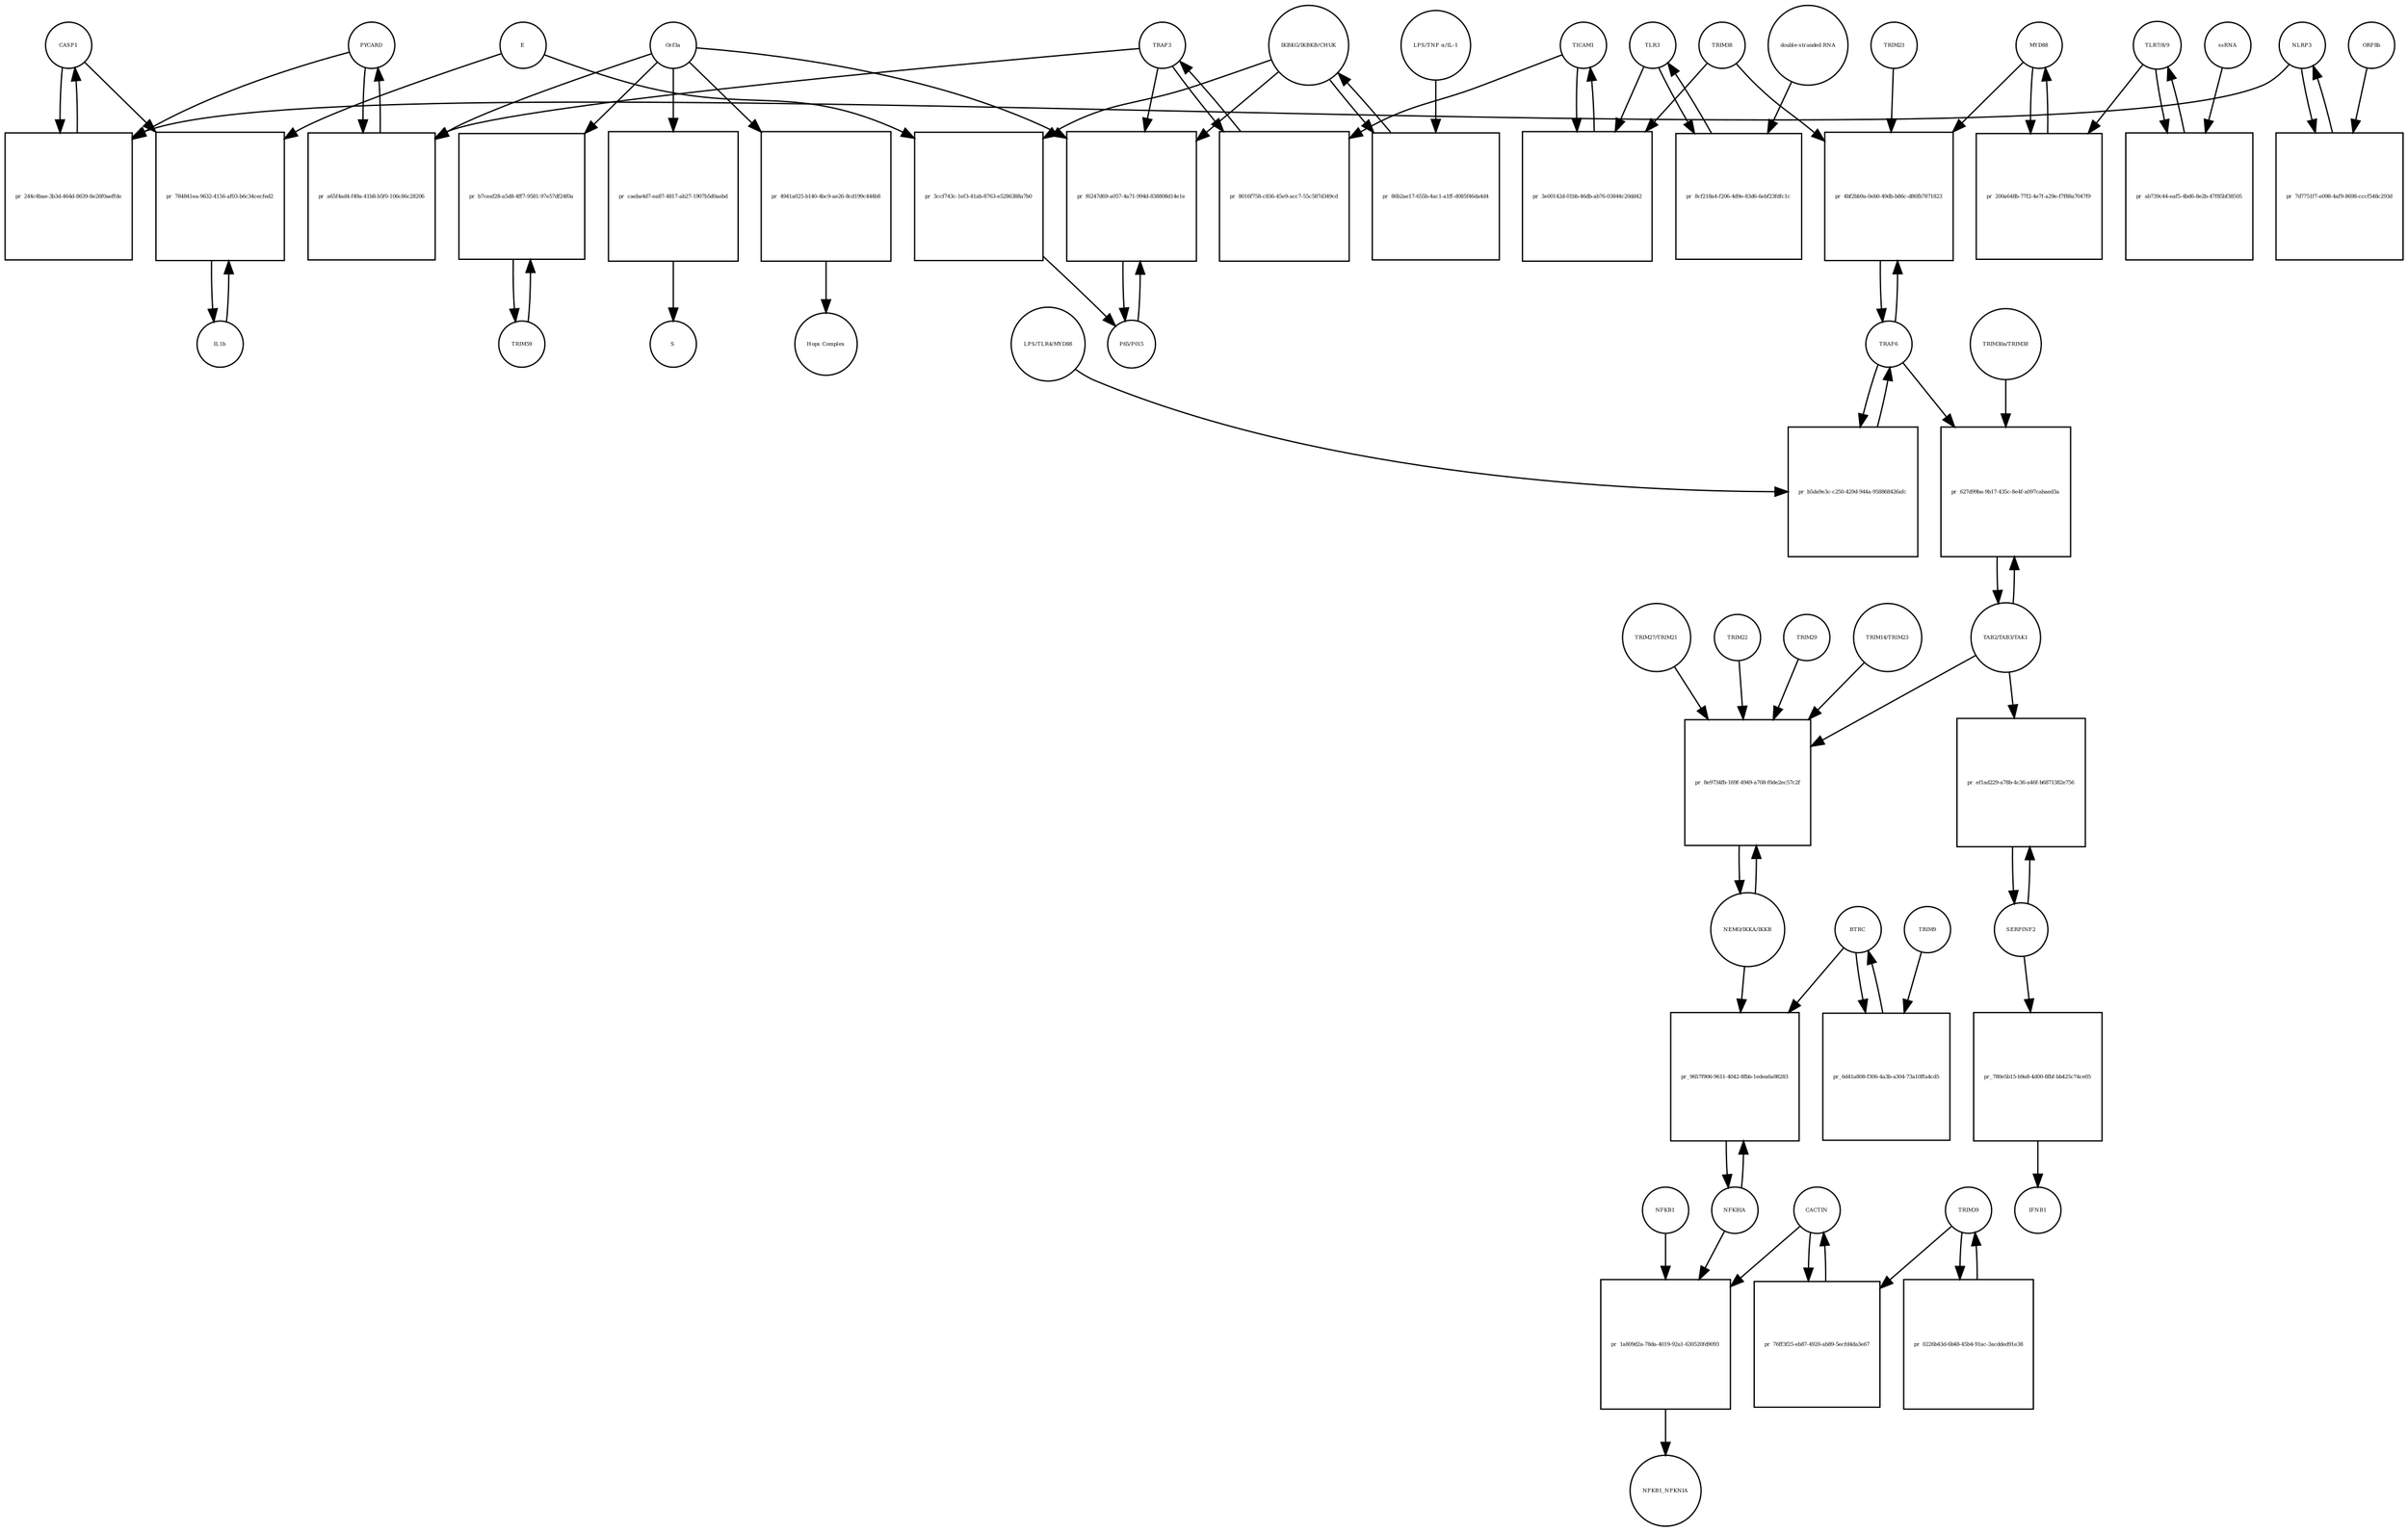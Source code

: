 strict digraph  {
CASP1 [annotation=urn_miriam_hgnc_1499, bipartite=0, cls=macromolecule, fontsize=4, label=CASP1, shape=circle];
"pr_244c4bae-3b3d-464d-8639-8e26f0aeffde" [annotation="", bipartite=1, cls=process, fontsize=4, label="pr_244c4bae-3b3d-464d-8639-8e26f0aeffde", shape=square];
PYCARD [annotation="", bipartite=0, cls="macromolecule multimer", fontsize=4, label=PYCARD, shape=circle];
NLRP3 [annotation="", bipartite=0, cls="macromolecule multimer", fontsize=4, label=NLRP3, shape=circle];
TRAF6 [annotation=urn_miriam_hgnc_12036, bipartite=0, cls=macromolecule, fontsize=4, label=TRAF6, shape=circle];
"pr_b5da9e3c-c250-429d-944a-958868426afc" [annotation="", bipartite=1, cls=process, fontsize=4, label="pr_b5da9e3c-c250-429d-944a-958868426afc", shape=square];
"LPS/TLR4/MYD88" [annotation="urn_miriam_hgnc_6121|urn_miriam_hgnc_11850|urn_miriam_hgnc_7562", bipartite=0, cls=complex, fontsize=4, label="LPS/TLR4/MYD88", shape=circle];
NFKBIA [annotation=urn_miriam_hgnc_7797, bipartite=0, cls=macromolecule, fontsize=4, label=NFKBIA, shape=circle];
"pr_9657f906-9611-4042-8fbb-1edea6a98283" [annotation="", bipartite=1, cls=process, fontsize=4, label="pr_9657f906-9611-4042-8fbb-1edea6a98283", shape=square];
BTRC [annotation=urn_miriam_hgnc_1144, bipartite=0, cls=macromolecule, fontsize=4, label=BTRC, shape=circle];
"NEMO/IKKA/IKKB" [annotation="urn_miriam_hgnc_5961|urn_miriam_hgnc_5960|urn_miriam_hgnc_1974", bipartite=0, cls=complex, fontsize=4, label="NEMO/IKKA/IKKB", shape=circle];
IL1b [annotation=urn_miriam_hgnc_5992, bipartite=0, cls=macromolecule, fontsize=4, label=IL1b, shape=circle];
"pr_784841ea-9632-4156-af03-b6c34cecfed2" [annotation="", bipartite=1, cls=process, fontsize=4, label="pr_784841ea-9632-4156-af03-b6c34cecfed2", shape=square];
E [annotation=urn_miriam_ncbiprotein_1796318600, bipartite=0, cls=macromolecule, fontsize=4, label=E, shape=circle];
SERPINF2 [annotation=urn_miriam_hgnc_9075, bipartite=0, cls=macromolecule, fontsize=4, label=SERPINF2, shape=circle];
"pr_780e5b15-b9a8-4d00-8fbf-bb425c74ce05" [annotation="", bipartite=1, cls=process, fontsize=4, label="pr_780e5b15-b9a8-4d00-8fbf-bb425c74ce05", shape=square];
IFNB1 [annotation=urn_miriam_pubmed_5434, bipartite=0, cls=macromolecule, fontsize=4, label=IFNB1, shape=circle];
TLR3 [annotation=urn_miriam_hgnc_11849, bipartite=0, cls=macromolecule, fontsize=4, label=TLR3, shape=circle];
"pr_8cf218a4-f206-4d9e-83d6-6ebf23fdfc1c" [annotation="", bipartite=1, cls=process, fontsize=4, label="pr_8cf218a4-f206-4d9e-83d6-6ebf23fdfc1c", shape=square];
"double-stranded RNA" [annotation="", bipartite=0, cls="nucleic acid feature", fontsize=4, label="double-stranded RNA", shape=circle];
TICAM1 [annotation=urn_miriam_hgnc_18348, bipartite=0, cls=macromolecule, fontsize=4, label=TICAM1, shape=circle];
"pr_3e00142d-01bb-46db-ab76-03844c20dd42" [annotation="", bipartite=1, cls=process, fontsize=4, label="pr_3e00142d-01bb-46db-ab76-03844c20dd42", shape=square];
TRIM38 [annotation=urn_miriam_hgnc_10059, bipartite=0, cls=macromolecule, fontsize=4, label=TRIM38, shape=circle];
TRIM59 [annotation="urn_miriam_pubmed_22588174|urn_miriam_hgnc_30834", bipartite=0, cls=macromolecule, fontsize=4, label=TRIM59, shape=circle];
"pr_b7ceaf28-a5d8-4ff7-9581-97e57df24f0a" [annotation="", bipartite=1, cls=process, fontsize=4, label="pr_b7ceaf28-a5d8-4ff7-9581-97e57df24f0a", shape=square];
Orf3a [annotation=urn_miriam_uniprot_P0DTC3, bipartite=0, cls=macromolecule, fontsize=4, label=Orf3a, shape=circle];
"TLR7/8/9" [annotation="urn_miriam_hgnc_15633|urn_miriam_hgnc_15632|urn_miriam_hgnc_15631", bipartite=0, cls=complex, fontsize=4, label="TLR7/8/9", shape=circle];
"pr_ab739c44-eaf5-4bd6-8e2b-47f85bf38505" [annotation="", bipartite=1, cls=process, fontsize=4, label="pr_ab739c44-eaf5-4bd6-8e2b-47f85bf38505", shape=square];
ssRNA [annotation="", bipartite=0, cls="nucleic acid feature", fontsize=4, label=ssRNA, shape=circle];
MYD88 [annotation=urn_miriam_hgnc_7562, bipartite=0, cls=macromolecule, fontsize=4, label=MYD88, shape=circle];
"pr_200a648b-77f2-4e7f-a29e-f7f88a7047f9" [annotation="", bipartite=1, cls=process, fontsize=4, label="pr_200a648b-77f2-4e7f-a29e-f7f88a7047f9", shape=square];
"pr_4bf2bb9a-0eb0-49db-b86c-d86fb7871823" [annotation="", bipartite=1, cls=process, fontsize=4, label="pr_4bf2bb9a-0eb0-49db-b86c-d86fb7871823", shape=square];
TRIM23 [annotation=urn_miriam_hgnc_660, bipartite=0, cls=macromolecule, fontsize=4, label=TRIM23, shape=circle];
"TAB2/TAB3/TAK1" [annotation="urn_miriam_hgnc_17075|urn_miriam_hgnc_30681|urn_miriam_hgnc_6859", bipartite=0, cls=complex, fontsize=4, label="TAB2/TAB3/TAK1", shape=circle];
"pr_627d99ba-9b17-435c-8e4f-a097cabaed3a" [annotation="", bipartite=1, cls=process, fontsize=4, label="pr_627d99ba-9b17-435c-8e4f-a097cabaed3a", shape=square];
"TRIM30a/TRIM38" [annotation="urn_miriam_hgnc_10059|urn_miriam_uniprot_P15533", bipartite=0, cls=complex, fontsize=4, label="TRIM30a/TRIM38", shape=circle];
"pr_8e9734fb-169f-4949-a708-f0de2ec57c2f" [annotation="", bipartite=1, cls=process, fontsize=4, label="pr_8e9734fb-169f-4949-a708-f0de2ec57c2f", shape=square];
TRIM22 [annotation=urn_miriam_hgnc_16379, bipartite=0, cls=macromolecule, fontsize=4, label=TRIM22, shape=circle];
TRIM29 [annotation=urn_miriam_hgnc_17274, bipartite=0, cls=macromolecule, fontsize=4, label=TRIM29, shape=circle];
"TRIM14/TRIM23" [annotation="urn_miriam_hgnc_16283|urn_miriam_hgnc_660", bipartite=0, cls=complex, fontsize=4, label="TRIM14/TRIM23", shape=circle];
"TRIM27/TRIM21" [annotation="urn_miriam_hgnc_9975|urn_miriam_hgnc_11312", bipartite=0, cls=complex, fontsize=4, label="TRIM27/TRIM21", shape=circle];
"pr_ef1ad229-a78b-4c36-a46f-b6871382e756" [annotation="", bipartite=1, cls=process, fontsize=4, label="pr_ef1ad229-a78b-4c36-a46f-b6871382e756", shape=square];
TRAF3 [annotation=urn_miriam_hgnc_12033, bipartite=0, cls=macromolecule, fontsize=4, label=TRAF3, shape=circle];
"pr_8016f758-c836-45e9-acc7-55c587d349cd" [annotation="", bipartite=1, cls=process, fontsize=4, label="pr_8016f758-c836-45e9-acc7-55c587d349cd", shape=square];
NFKB1 [annotation=urn_miriam_hgnc_7794, bipartite=0, cls=macromolecule, fontsize=4, label=NFKB1, shape=circle];
"pr_1a809d2a-78da-4019-92a1-630520fd9093" [annotation="", bipartite=1, cls=process, fontsize=4, label="pr_1a809d2a-78da-4019-92a1-630520fd9093", shape=square];
NFKB1_NFKNIA [annotation="", bipartite=0, cls=complex, fontsize=4, label=NFKB1_NFKNIA, shape=circle];
CACTIN [annotation=urn_miriam_hgnc_29938, bipartite=0, cls=macromolecule, fontsize=4, label=CACTIN, shape=circle];
"IKBKG/IKBKB/CHUK" [annotation="urn_miriam_hgnc_5961|urn_miriam_hgnc_5960|urn_miriam_hgnc_1974", bipartite=0, cls=complex, fontsize=4, label="IKBKG/IKBKB/CHUK", shape=circle];
"pr_86b2ae17-655b-4ac1-a1ff-d085f46da4d4" [annotation="", bipartite=1, cls=process, fontsize=4, label="pr_86b2ae17-655b-4ac1-a1ff-d085f46da4d4", shape=square];
"LPS/TNF α/IL-1" [annotation="urn_miriam_hgnc_6121|urn_miriam_hgnc_11916|urn_miriam_hgnc_5991", bipartite=0, cls=complex, fontsize=4, label="LPS/TNF α/IL-1", shape=circle];
"pr_caeba4d7-ea87-4817-ab27-1907b5d0aebd" [annotation="", bipartite=1, cls=process, fontsize=4, label="pr_caeba4d7-ea87-4817-ab27-1907b5d0aebd", shape=square];
S [annotation=urn_miriam_uniprot_P0DTC2, bipartite=0, cls=macromolecule, fontsize=4, label=S, shape=circle];
"P65/P015" [annotation="urn_miriam_hgnc_9955|urn_miriam_hgnc_7794", bipartite=0, cls=complex, fontsize=4, label="P65/P015", shape=circle];
"pr_f6247d69-a057-4a71-994d-838808d14e1e" [annotation="", bipartite=1, cls=process, fontsize=4, label="pr_f6247d69-a057-4a71-994d-838808d14e1e", shape=square];
"pr_a65f4ad4-f49a-41b8-b5f0-106c86c28206" [annotation="", bipartite=1, cls=process, fontsize=4, label="pr_a65f4ad4-f49a-41b8-b5f0-106c86c28206", shape=square];
"pr_7d7751f7-e098-4af9-8698-cccf548c293d" [annotation="", bipartite=1, cls=process, fontsize=4, label="pr_7d7751f7-e098-4af9-8698-cccf548c293d", shape=square];
ORF8b [annotation=urn_miriam_ncbiprotein_BCD58760, bipartite=0, cls=macromolecule, fontsize=4, label=ORF8b, shape=circle];
"pr_6d41a808-f306-4a3b-a304-73a10ffa4cd5" [annotation="", bipartite=1, cls=process, fontsize=4, label="pr_6d41a808-f306-4a3b-a304-73a10ffa4cd5", shape=square];
TRIM9 [annotation=urn_miriam_hgnc_16288, bipartite=0, cls=macromolecule, fontsize=4, label=TRIM9, shape=circle];
"pr_3ccf743c-1ef3-41ab-8763-e5286388a7b0" [annotation="", bipartite=1, cls=process, fontsize=4, label="pr_3ccf743c-1ef3-41ab-8763-e5286388a7b0", shape=square];
"pr_76ff3f25-eb87-4920-ab89-5ecfd4da3e67" [annotation="", bipartite=1, cls=process, fontsize=4, label="pr_76ff3f25-eb87-4920-ab89-5ecfd4da3e67", shape=square];
TRIM39 [annotation=urn_miriam_hgnc_10065, bipartite=0, cls=macromolecule, fontsize=4, label=TRIM39, shape=circle];
"pr_0226b43d-6b48-45b4-91ac-3acdded91e38" [annotation="", bipartite=1, cls=process, fontsize=4, label="pr_0226b43d-6b48-45b4-91ac-3acdded91e38", shape=square];
"pr_4941a025-b140-4bc9-ae26-8cd199c444b8" [annotation="", bipartite=1, cls=process, fontsize=4, label="pr_4941a025-b140-4bc9-ae26-8cd199c444b8", shape=square];
"Hops Complex" [annotation="urn_miriam_uniprot_J9TC74|urn_miriam_hgnc_14583|urn_miriam_hgnc_20593|urn_miriam_hgnc_24048|urn_miriam_hgnc_5013|urn_miriam_hgnc_20266", bipartite=0, cls=complex, fontsize=4, label="Hops Complex", shape=circle];
CASP1 -> "pr_244c4bae-3b3d-464d-8639-8e26f0aeffde"  [annotation="", interaction_type=consumption];
CASP1 -> "pr_784841ea-9632-4156-af03-b6c34cecfed2"  [annotation=urn_miriam_pubmed_31034780, interaction_type=catalysis];
"pr_244c4bae-3b3d-464d-8639-8e26f0aeffde" -> CASP1  [annotation="", interaction_type=production];
PYCARD -> "pr_244c4bae-3b3d-464d-8639-8e26f0aeffde"  [annotation="", interaction_type=consumption];
PYCARD -> "pr_a65f4ad4-f49a-41b8-b5f0-106c86c28206"  [annotation="", interaction_type=consumption];
NLRP3 -> "pr_244c4bae-3b3d-464d-8639-8e26f0aeffde"  [annotation="", interaction_type=consumption];
NLRP3 -> "pr_7d7751f7-e098-4af9-8698-cccf548c293d"  [annotation="", interaction_type=consumption];
TRAF6 -> "pr_b5da9e3c-c250-429d-944a-958868426afc"  [annotation="", interaction_type=consumption];
TRAF6 -> "pr_4bf2bb9a-0eb0-49db-b86c-d86fb7871823"  [annotation="", interaction_type=consumption];
TRAF6 -> "pr_627d99ba-9b17-435c-8e4f-a097cabaed3a"  [annotation="urn_miriam_pubmed_23758787|urn_miriam_pubmed_25172371|urn_miriam_pubmed_18345001", interaction_type="necessary stimulation"];
"pr_b5da9e3c-c250-429d-944a-958868426afc" -> TRAF6  [annotation="", interaction_type=production];
"LPS/TLR4/MYD88" -> "pr_b5da9e3c-c250-429d-944a-958868426afc"  [annotation=urn_miriam_pubmed_23758787, interaction_type=catalysis];
NFKBIA -> "pr_9657f906-9611-4042-8fbb-1edea6a98283"  [annotation="", interaction_type=consumption];
NFKBIA -> "pr_1a809d2a-78da-4019-92a1-630520fd9093"  [annotation="", interaction_type=consumption];
"pr_9657f906-9611-4042-8fbb-1edea6a98283" -> NFKBIA  [annotation="", interaction_type=production];
BTRC -> "pr_9657f906-9611-4042-8fbb-1edea6a98283"  [annotation=urn_miriam_pubmed_21135871, interaction_type=catalysis];
BTRC -> "pr_6d41a808-f306-4a3b-a304-73a10ffa4cd5"  [annotation="", interaction_type=consumption];
"NEMO/IKKA/IKKB" -> "pr_9657f906-9611-4042-8fbb-1edea6a98283"  [annotation=urn_miriam_pubmed_21135871, interaction_type=catalysis];
"NEMO/IKKA/IKKB" -> "pr_8e9734fb-169f-4949-a708-f0de2ec57c2f"  [annotation="", interaction_type=consumption];
IL1b -> "pr_784841ea-9632-4156-af03-b6c34cecfed2"  [annotation="", interaction_type=consumption];
"pr_784841ea-9632-4156-af03-b6c34cecfed2" -> IL1b  [annotation="", interaction_type=production];
E -> "pr_784841ea-9632-4156-af03-b6c34cecfed2"  [annotation=urn_miriam_pubmed_31034780, interaction_type=catalysis];
E -> "pr_3ccf743c-1ef3-41ab-8763-e5286388a7b0"  [annotation="urn_miriam_pubmed_32172672|urn_miriam_taxonomy_2697049", interaction_type="necessary stimulation"];
SERPINF2 -> "pr_780e5b15-b9a8-4d00-8fbf-bb425c74ce05"  [annotation="", interaction_type=consumption];
SERPINF2 -> "pr_ef1ad229-a78b-4c36-a46f-b6871382e756"  [annotation="", interaction_type=consumption];
"pr_780e5b15-b9a8-4d00-8fbf-bb425c74ce05" -> IFNB1  [annotation="", interaction_type=production];
TLR3 -> "pr_8cf218a4-f206-4d9e-83d6-6ebf23fdfc1c"  [annotation="", interaction_type=consumption];
TLR3 -> "pr_3e00142d-01bb-46db-ab76-03844c20dd42"  [annotation="urn_miriam_pubmed_23758787|urn_miriam_pubmed_22539786", interaction_type="necessary stimulation"];
"pr_8cf218a4-f206-4d9e-83d6-6ebf23fdfc1c" -> TLR3  [annotation="", interaction_type=production];
"double-stranded RNA" -> "pr_8cf218a4-f206-4d9e-83d6-6ebf23fdfc1c"  [annotation=urn_miriam_pubmed_23758787, interaction_type="necessary stimulation"];
TICAM1 -> "pr_3e00142d-01bb-46db-ab76-03844c20dd42"  [annotation="", interaction_type=consumption];
TICAM1 -> "pr_8016f758-c836-45e9-acc7-55c587d349cd"  [annotation=urn_miriam_pubmed_28829373, interaction_type="necessary stimulation"];
"pr_3e00142d-01bb-46db-ab76-03844c20dd42" -> TICAM1  [annotation="", interaction_type=production];
TRIM38 -> "pr_3e00142d-01bb-46db-ab76-03844c20dd42"  [annotation="urn_miriam_pubmed_23758787|urn_miriam_pubmed_22539786", interaction_type=inhibition];
TRIM38 -> "pr_4bf2bb9a-0eb0-49db-b86c-d86fb7871823"  [annotation="urn_miriam_pubmed_15361868|urn_miriam_pubmed_22539786|urn_miriam_pubmed_20724660", interaction_type=inhibition];
TRIM59 -> "pr_b7ceaf28-a5d8-4ff7-9581-97e57df24f0a"  [annotation="", interaction_type=consumption];
"pr_b7ceaf28-a5d8-4ff7-9581-97e57df24f0a" -> TRIM59  [annotation="", interaction_type=production];
Orf3a -> "pr_b7ceaf28-a5d8-4ff7-9581-97e57df24f0a"  [annotation=urn_miriam_pubmed_28829373, interaction_type="necessary stimulation"];
Orf3a -> "pr_caeba4d7-ea87-4817-ab27-1907b5d0aebd"  [annotation=urn_miriam_pubmed_32172672, interaction_type="necessary stimulation"];
Orf3a -> "pr_f6247d69-a057-4a71-994d-838808d14e1e"  [annotation="urn_miriam_pubmed_31034780|urn_miriam_pubmed_32172672", interaction_type="necessary stimulation"];
Orf3a -> "pr_a65f4ad4-f49a-41b8-b5f0-106c86c28206"  [annotation=urn_miriam_pubmed_32172672, interaction_type="necessary stimulation"];
Orf3a -> "pr_4941a025-b140-4bc9-ae26-8cd199c444b8"  [annotation="urn_miriam_pubmed_15316659|urn_miriam_pubmed_17715238|urn_miriam_pubmed_25375324|urn_miriam_pubmed_19590927", interaction_type="necessary stimulation"];
"TLR7/8/9" -> "pr_ab739c44-eaf5-4bd6-8e2b-47f85bf38505"  [annotation="", interaction_type=consumption];
"TLR7/8/9" -> "pr_200a648b-77f2-4e7f-a29e-f7f88a7047f9"  [annotation=urn_miriam_pubmed_15361868, interaction_type="necessary stimulation"];
"pr_ab739c44-eaf5-4bd6-8e2b-47f85bf38505" -> "TLR7/8/9"  [annotation="", interaction_type=production];
ssRNA -> "pr_ab739c44-eaf5-4bd6-8e2b-47f85bf38505"  [annotation=urn_miriam_pubmed_21782231, interaction_type="necessary stimulation"];
MYD88 -> "pr_200a648b-77f2-4e7f-a29e-f7f88a7047f9"  [annotation="", interaction_type=consumption];
MYD88 -> "pr_4bf2bb9a-0eb0-49db-b86c-d86fb7871823"  [annotation="urn_miriam_pubmed_15361868|urn_miriam_pubmed_22539786|urn_miriam_pubmed_20724660", interaction_type="necessary stimulation"];
"pr_200a648b-77f2-4e7f-a29e-f7f88a7047f9" -> MYD88  [annotation="", interaction_type=production];
"pr_4bf2bb9a-0eb0-49db-b86c-d86fb7871823" -> TRAF6  [annotation="", interaction_type=production];
TRIM23 -> "pr_4bf2bb9a-0eb0-49db-b86c-d86fb7871823"  [annotation="urn_miriam_pubmed_15361868|urn_miriam_pubmed_22539786|urn_miriam_pubmed_20724660", interaction_type="necessary stimulation"];
"TAB2/TAB3/TAK1" -> "pr_627d99ba-9b17-435c-8e4f-a097cabaed3a"  [annotation="", interaction_type=consumption];
"TAB2/TAB3/TAK1" -> "pr_8e9734fb-169f-4949-a708-f0de2ec57c2f"  [annotation="urn_miriam_pubmed_23758787|urn_miriam_pubmed_23408607|urn_miriam_pubmed_26358190|urn_miriam_pubmed_27695001|urn_miriam_pubmed_24379373|urn_miriam_pubmed_20724660", interaction_type="necessary stimulation"];
"TAB2/TAB3/TAK1" -> "pr_ef1ad229-a78b-4c36-a46f-b6871382e756"  [annotation=urn_miriam_pubmed_17706453, interaction_type="necessary stimulation"];
"pr_627d99ba-9b17-435c-8e4f-a097cabaed3a" -> "TAB2/TAB3/TAK1"  [annotation="", interaction_type=production];
"TRIM30a/TRIM38" -> "pr_627d99ba-9b17-435c-8e4f-a097cabaed3a"  [annotation="urn_miriam_pubmed_23758787|urn_miriam_pubmed_25172371|urn_miriam_pubmed_18345001", interaction_type=inhibition];
"pr_8e9734fb-169f-4949-a708-f0de2ec57c2f" -> "NEMO/IKKA/IKKB"  [annotation="", interaction_type=production];
TRIM22 -> "pr_8e9734fb-169f-4949-a708-f0de2ec57c2f"  [annotation="urn_miriam_pubmed_23758787|urn_miriam_pubmed_23408607|urn_miriam_pubmed_26358190|urn_miriam_pubmed_27695001|urn_miriam_pubmed_24379373|urn_miriam_pubmed_20724660", interaction_type=inhibition];
TRIM29 -> "pr_8e9734fb-169f-4949-a708-f0de2ec57c2f"  [annotation="urn_miriam_pubmed_23758787|urn_miriam_pubmed_23408607|urn_miriam_pubmed_26358190|urn_miriam_pubmed_27695001|urn_miriam_pubmed_24379373|urn_miriam_pubmed_20724660", interaction_type=inhibition];
"TRIM14/TRIM23" -> "pr_8e9734fb-169f-4949-a708-f0de2ec57c2f"  [annotation="urn_miriam_pubmed_23758787|urn_miriam_pubmed_23408607|urn_miriam_pubmed_26358190|urn_miriam_pubmed_27695001|urn_miriam_pubmed_24379373|urn_miriam_pubmed_20724660", interaction_type="necessary stimulation"];
"TRIM27/TRIM21" -> "pr_8e9734fb-169f-4949-a708-f0de2ec57c2f"  [annotation="urn_miriam_pubmed_23758787|urn_miriam_pubmed_23408607|urn_miriam_pubmed_26358190|urn_miriam_pubmed_27695001|urn_miriam_pubmed_24379373|urn_miriam_pubmed_20724660", interaction_type=inhibition];
"pr_ef1ad229-a78b-4c36-a46f-b6871382e756" -> SERPINF2  [annotation="", interaction_type=production];
TRAF3 -> "pr_8016f758-c836-45e9-acc7-55c587d349cd"  [annotation="", interaction_type=consumption];
TRAF3 -> "pr_f6247d69-a057-4a71-994d-838808d14e1e"  [annotation="urn_miriam_pubmed_31034780|urn_miriam_pubmed_32172672", interaction_type=catalysis];
TRAF3 -> "pr_a65f4ad4-f49a-41b8-b5f0-106c86c28206"  [annotation=urn_miriam_pubmed_32172672, interaction_type=catalysis];
"pr_8016f758-c836-45e9-acc7-55c587d349cd" -> TRAF3  [annotation="", interaction_type=production];
NFKB1 -> "pr_1a809d2a-78da-4019-92a1-630520fd9093"  [annotation="", interaction_type=consumption];
"pr_1a809d2a-78da-4019-92a1-630520fd9093" -> NFKB1_NFKNIA  [annotation="", interaction_type=production];
CACTIN -> "pr_1a809d2a-78da-4019-92a1-630520fd9093"  [annotation=urn_miriam_pubmed_26999213, interaction_type=inhibition];
CACTIN -> "pr_76ff3f25-eb87-4920-ab89-5ecfd4da3e67"  [annotation="", interaction_type=consumption];
"IKBKG/IKBKB/CHUK" -> "pr_86b2ae17-655b-4ac1-a1ff-d085f46da4d4"  [annotation="", interaction_type=consumption];
"IKBKG/IKBKB/CHUK" -> "pr_f6247d69-a057-4a71-994d-838808d14e1e"  [annotation="urn_miriam_pubmed_31034780|urn_miriam_pubmed_32172672", interaction_type=catalysis];
"IKBKG/IKBKB/CHUK" -> "pr_3ccf743c-1ef3-41ab-8763-e5286388a7b0"  [annotation="", interaction_type=consumption];
"pr_86b2ae17-655b-4ac1-a1ff-d085f46da4d4" -> "IKBKG/IKBKB/CHUK"  [annotation="", interaction_type=production];
"LPS/TNF α/IL-1" -> "pr_86b2ae17-655b-4ac1-a1ff-d085f46da4d4"  [annotation="urn_miriam_pubmed_32172672|urn_miriam_taxonomy_2697049", interaction_type=catalysis];
"pr_caeba4d7-ea87-4817-ab27-1907b5d0aebd" -> S  [annotation="", interaction_type=production];
"P65/P015" -> "pr_f6247d69-a057-4a71-994d-838808d14e1e"  [annotation="", interaction_type=consumption];
"pr_f6247d69-a057-4a71-994d-838808d14e1e" -> "P65/P015"  [annotation="", interaction_type=production];
"pr_a65f4ad4-f49a-41b8-b5f0-106c86c28206" -> PYCARD  [annotation="", interaction_type=production];
"pr_7d7751f7-e098-4af9-8698-cccf548c293d" -> NLRP3  [annotation="", interaction_type=production];
ORF8b -> "pr_7d7751f7-e098-4af9-8698-cccf548c293d"  [annotation=urn_miriam_pubmed_32172672, interaction_type="necessary stimulation"];
"pr_6d41a808-f306-4a3b-a304-73a10ffa4cd5" -> BTRC  [annotation="", interaction_type=production];
TRIM9 -> "pr_6d41a808-f306-4a3b-a304-73a10ffa4cd5"  [annotation=urn_miriam_pubmed_21135871, interaction_type=inhibition];
"pr_3ccf743c-1ef3-41ab-8763-e5286388a7b0" -> "P65/P015"  [annotation="", interaction_type=production];
"pr_76ff3f25-eb87-4920-ab89-5ecfd4da3e67" -> CACTIN  [annotation="", interaction_type=production];
TRIM39 -> "pr_76ff3f25-eb87-4920-ab89-5ecfd4da3e67"  [annotation=urn_miriam_pubmed_26999213, interaction_type="necessary stimulation"];
TRIM39 -> "pr_0226b43d-6b48-45b4-91ac-3acdded91e38"  [annotation="", interaction_type=consumption];
"pr_0226b43d-6b48-45b4-91ac-3acdded91e38" -> TRIM39  [annotation="", interaction_type=production];
"pr_4941a025-b140-4bc9-ae26-8cd199c444b8" -> "Hops Complex"  [annotation="", interaction_type=production];
}
